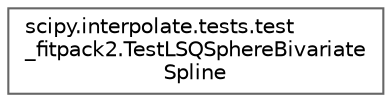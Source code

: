 digraph "Graphical Class Hierarchy"
{
 // LATEX_PDF_SIZE
  bgcolor="transparent";
  edge [fontname=Helvetica,fontsize=10,labelfontname=Helvetica,labelfontsize=10];
  node [fontname=Helvetica,fontsize=10,shape=box,height=0.2,width=0.4];
  rankdir="LR";
  Node0 [id="Node000000",label="scipy.interpolate.tests.test\l_fitpack2.TestLSQSphereBivariate\lSpline",height=0.2,width=0.4,color="grey40", fillcolor="white", style="filled",URL="$d5/dce/classscipy_1_1interpolate_1_1tests_1_1test__fitpack2_1_1TestLSQSphereBivariateSpline.html",tooltip=" "];
}
